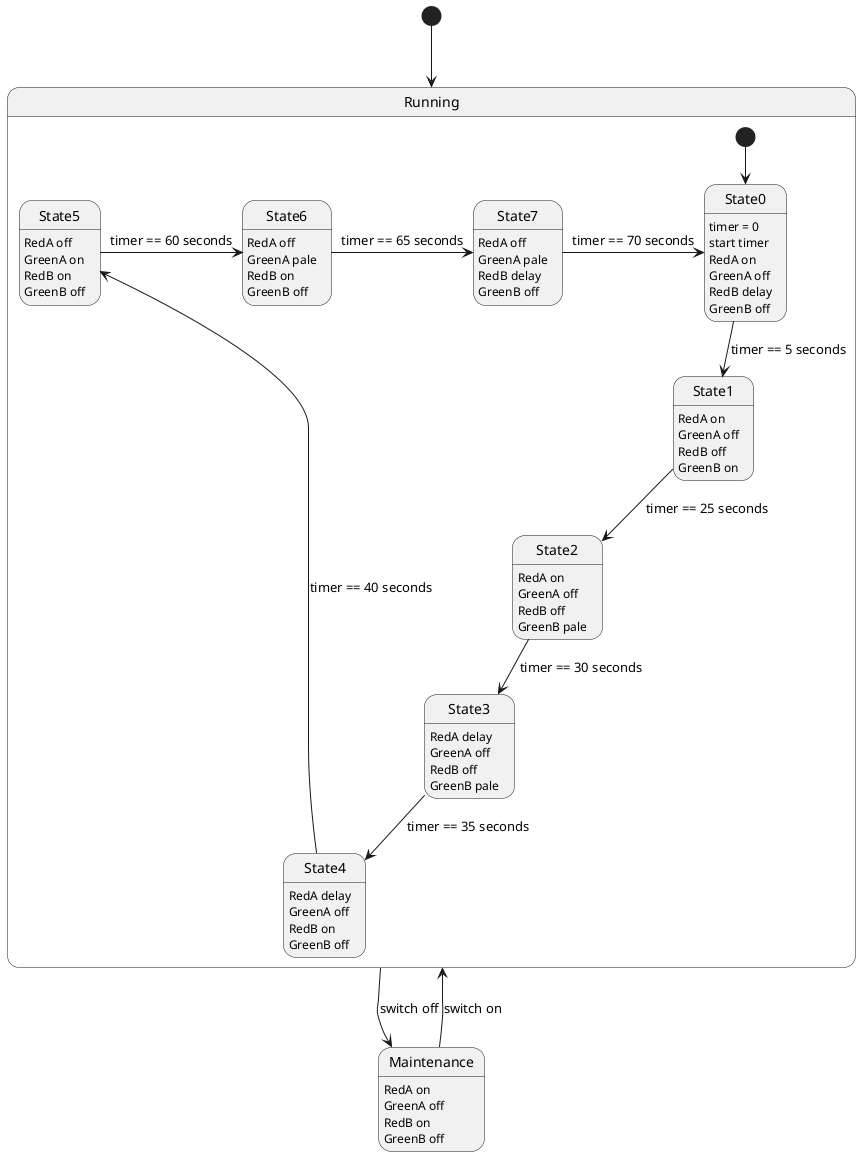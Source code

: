 @startuml

[*] --> Running

State Running {
    [*] --> State0 
    state State0
    State0: timer = 0
    State0: start timer
    State0: RedA on
    State0: GreenA off
    State0: RedB delay
    State0: GreenB off

    state State1
    State1: RedA on
    State1: GreenA off
    State1: RedB off
    State1: GreenB on

    State0 --> State1 : timer == 5 seconds

    state State2
    State2: RedA on
    State2: GreenA off
    State2: RedB off
    State2: GreenB pale

    State1 --> State2 : timer == 25 seconds

    state State3
    State3: RedA delay
    State3: GreenA off
    State3: RedB off
    State3: GreenB pale

    State2 --> State3 : timer == 30 seconds

    state State4
    State4: RedA delay
    State4: GreenA off
    State4: RedB on
    State4: GreenB off

    State3 --> State4 : timer == 35 seconds

    state State5
    State5: RedA off
    State5: GreenA on
    State5: RedB on
    State5: GreenB off

    State4 --> State5 : timer == 40 seconds

    state State6
    State6: RedA off
    State6: GreenA pale
    State6: RedB on
    State6: GreenB off

    State5 -> State6 : timer == 60 seconds

    state State7
    State7: RedA off
    State7: GreenA pale
    State7: RedB delay
    State7: GreenB off

    State6 -> State7 : timer == 65 seconds

    State7 -> State0 : timer == 70 seconds
}

State Maintenance
Maintenance: RedA on
Maintenance: GreenA off
Maintenance: RedB on
Maintenance: GreenB off

Running --> Maintenance : switch off
Maintenance --> Running : switch on 

@enduml
